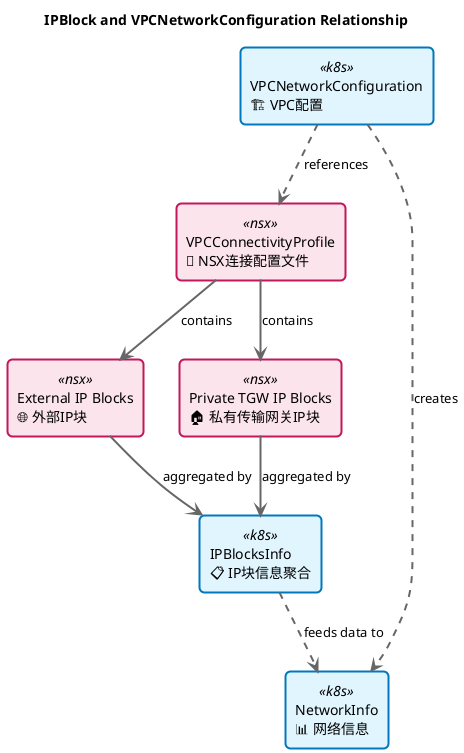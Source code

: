 @startuml
!define K8S_COLOR #e1f5fe
!define K8S_BORDER #0277bd
!define NSX_COLOR #fce4ec
!define NSX_BORDER #c2185b
!define INFO_COLOR #e8f5e8
!define INFO_BORDER #388e3c

skinparam rectangle {
    BackgroundColor<<k8s>> K8S_COLOR
    BorderColor<<k8s>> K8S_BORDER
    BackgroundColor<<nsx>> NSX_COLOR
    BorderColor<<nsx>> NSX_BORDER
    BackgroundColor<<info>> INFO_COLOR
    BorderColor<<info>> INFO_BORDER
    BorderThickness 2
    RoundCorner 10
}

skinparam ArrowColor #666666
skinparam ArrowThickness 2

title IPBlock and VPCNetworkConfiguration Relationship

rectangle "VPCNetworkConfiguration\n🏗️ VPC配置" as VNC <<k8s>>
rectangle "VPCConnectivityProfile\n🔗 NSX连接配置文件" as VCP <<nsx>>
rectangle "External IP Blocks\n🌐 外部IP块" as EIPB <<nsx>>
rectangle "Private TGW IP Blocks\n🏠 私有传输网关IP块" as PIPB <<nsx>>
rectangle "IPBlocksInfo\n📋 IP块信息聚合" as IPBI <<k8s>>
rectangle "NetworkInfo\n📊 网络信息" as NI <<k8s>>

VNC ..> VCP : references
VCP --> EIPB : contains
VCP --> PIPB : contains
EIPB --> IPBI : aggregated by
PIPB --> IPBI : aggregated by
IPBI ..> NI : feeds data to
VNC ..> NI : creates

@enduml
